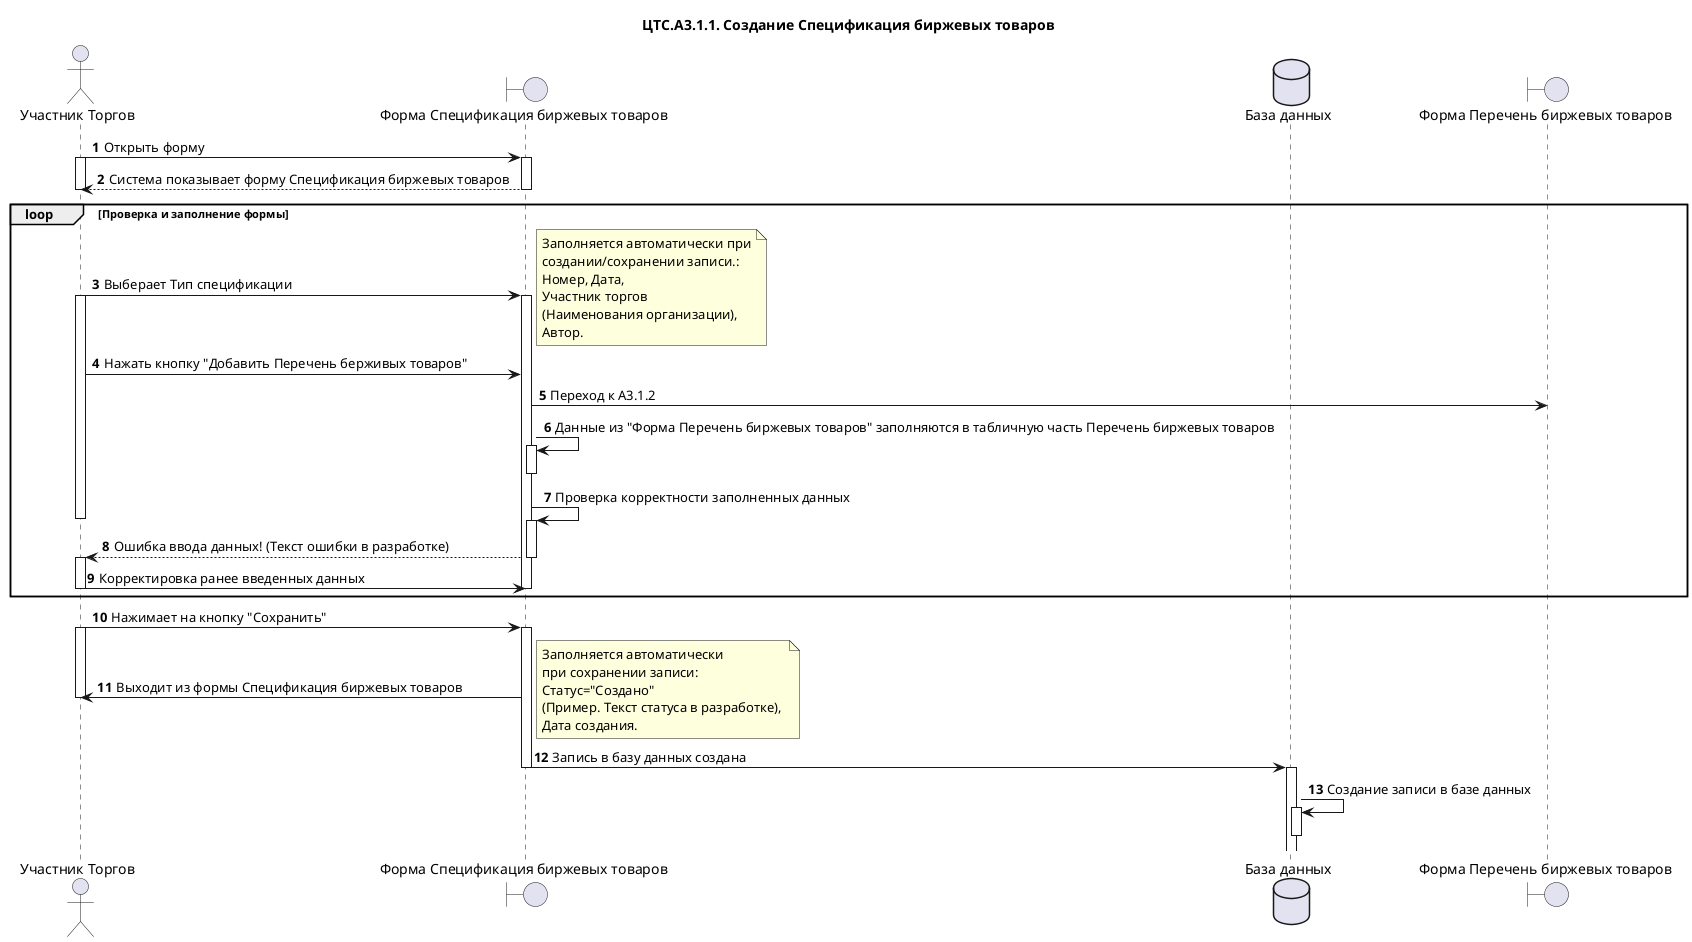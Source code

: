 @startuml "ЦТС.А3.1 Допуск товара к торгам"
title "ЦТС.А3.1.1. Создание Спецификация биржевых товаров"
actor "Участник Торгов" as User
boundary "Форма Спецификация биржевых товаров" as SpecificationForm
database "База данных" as Database
boundary "Форма Перечень биржевых товаров" as SpecificationCommoditiesForm

autonumber
User -> SpecificationForm: Открыть форму
activate User
activate SpecificationForm

SpecificationForm-->User: Система показывает форму Спецификация биржевых товаров
deactivate User
deactivate SpecificationForm

loop Проверка и заполнение формы

User -> SpecificationForm: Выберает Тип спецификации
note right
    Заполняется автоматически при
    создании/сохранении записи.: 
    Номер, Дата, 
    Участник торгов
    (Наименования организации), 
    Автор.
 end note
activate User
activate SpecificationForm

User -> SpecificationForm: Нажать кнопку "Добавить Перечень берживых товаров"
SpecificationForm -> SpecificationCommoditiesForm: Переход к А3.1.2
SpecificationForm -> SpecificationForm: Данные из "Форма Перечень биржевых товаров" заполняются в табличную часть Перечень биржевых товаров
activate SpecificationForm
deactivate SpecificationForm
SpecificationForm -> SpecificationForm: Проверка корректности заполненных данных 
activate SpecificationForm
deactivate User

SpecificationForm --> User: Ошибка ввода данных! (Текст ошибки в разработке) 
deactivate SpecificationForm
activate User

User->SpecificationForm: Корректировка ранее введенных данных
deactivate User
deactivate SpecificationForm
end


User -> SpecificationForm: Нажимает на кнопку "Cохранить"
activate SpecificationForm
activate User
SpecificationForm->User: Выходит из формы Спецификация биржевых товаров
deactivate User
note right
    Заполняется автоматически 
    при сохранении записи: 
    Статус="Создано"
    (Пример. Текст статуса в разработке), 
    Дата создания.
end note
SpecificationForm->Database: Запись в базу данных создана
deactivate SpecificationForm

activate Database
Database->Database: Создание записи в базе данных
activate Database
deactivate Database
@enduml